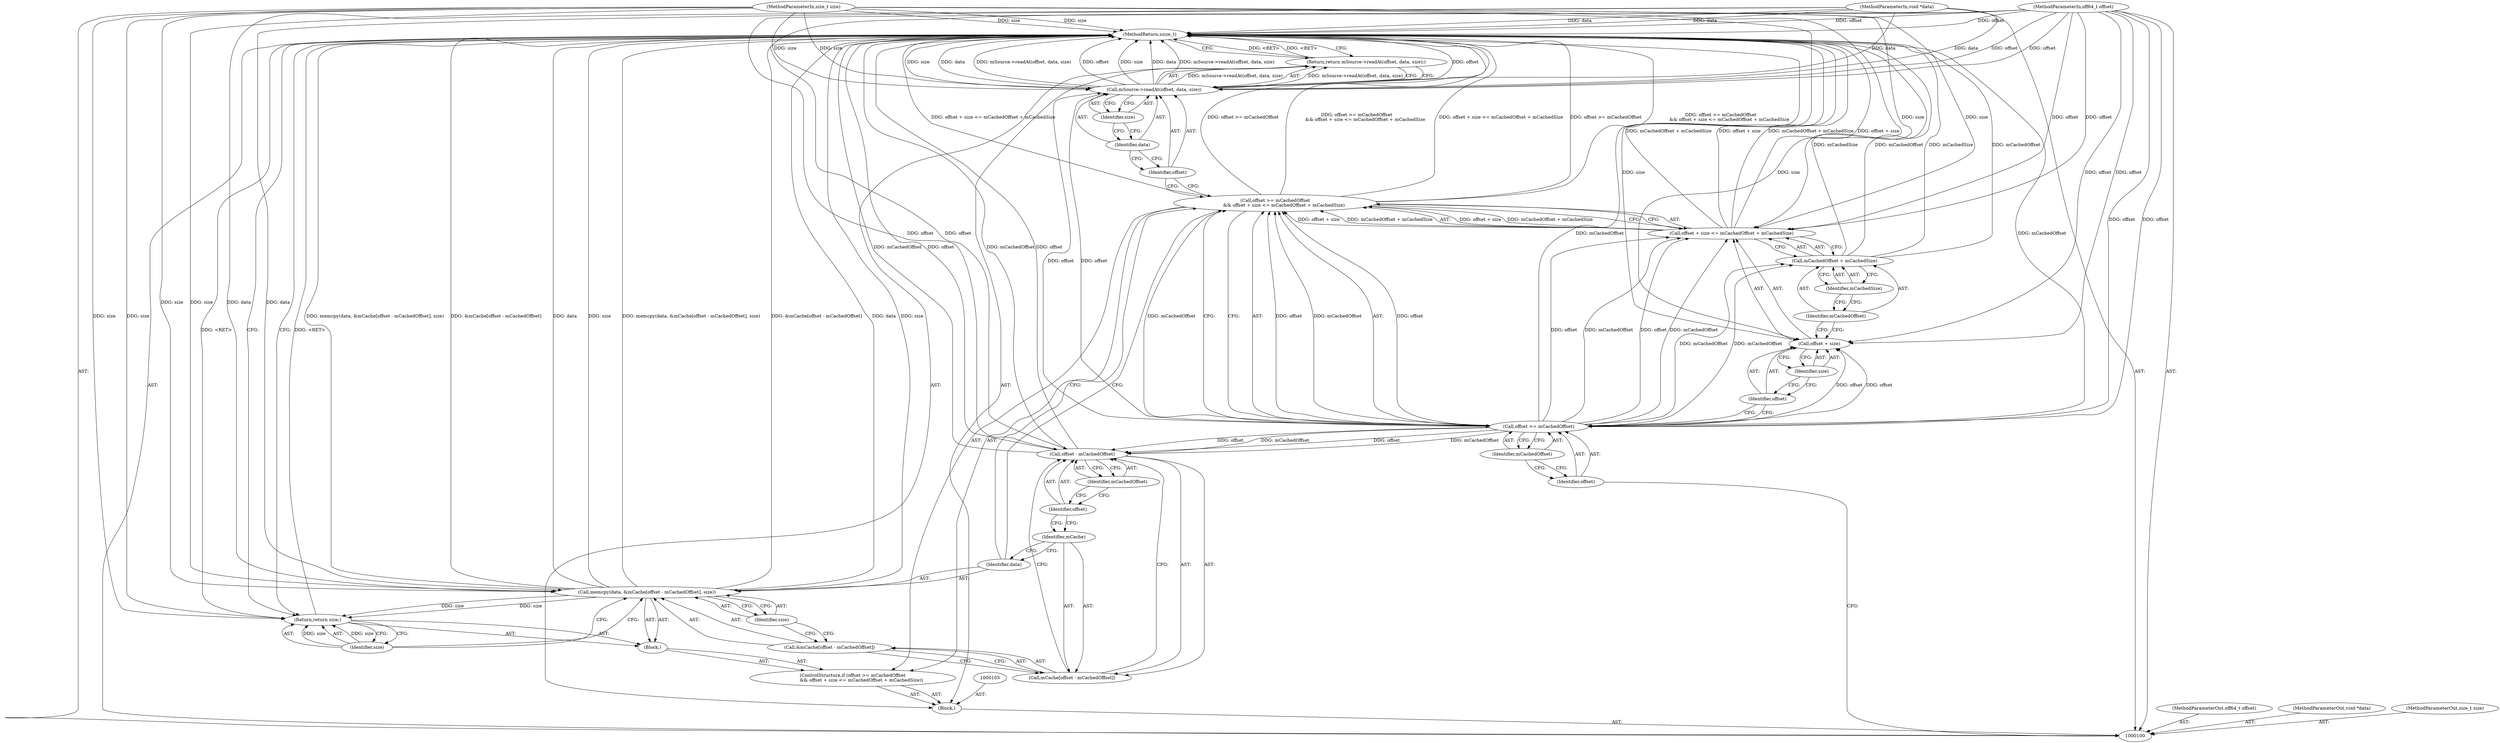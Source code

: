 digraph "1_Android_d48f0f145f8f0f4472bc0af668ac9a8bce44ba9b_1" {
"1000135" [label="(MethodReturn,ssize_t)"];
"1000101" [label="(MethodParameterIn,off64_t offset)"];
"1000190" [label="(MethodParameterOut,off64_t offset)"];
"1000102" [label="(MethodParameterIn,void *data)"];
"1000191" [label="(MethodParameterOut,void *data)"];
"1000103" [label="(MethodParameterIn,size_t size)"];
"1000192" [label="(MethodParameterOut,size_t size)"];
"1000104" [label="(Block,)"];
"1000130" [label="(Return,return mSource->readAt(offset, data, size);)"];
"1000132" [label="(Identifier,offset)"];
"1000133" [label="(Identifier,data)"];
"1000134" [label="(Identifier,size)"];
"1000131" [label="(Call,mSource->readAt(offset, data, size))"];
"1000110" [label="(Identifier,mCachedOffset)"];
"1000106" [label="(ControlStructure,if (offset >= mCachedOffset\n            && offset + size <= mCachedOffset + mCachedSize))"];
"1000107" [label="(Call,offset >= mCachedOffset\n            && offset + size <= mCachedOffset + mCachedSize)"];
"1000108" [label="(Call,offset >= mCachedOffset)"];
"1000109" [label="(Identifier,offset)"];
"1000111" [label="(Call,offset + size <= mCachedOffset + mCachedSize)"];
"1000112" [label="(Call,offset + size)"];
"1000113" [label="(Identifier,offset)"];
"1000114" [label="(Identifier,size)"];
"1000115" [label="(Call,mCachedOffset + mCachedSize)"];
"1000116" [label="(Identifier,mCachedOffset)"];
"1000117" [label="(Identifier,mCachedSize)"];
"1000118" [label="(Block,)"];
"1000120" [label="(Identifier,data)"];
"1000121" [label="(Call,&mCache[offset - mCachedOffset])"];
"1000122" [label="(Call,mCache[offset - mCachedOffset])"];
"1000123" [label="(Identifier,mCache)"];
"1000124" [label="(Call,offset - mCachedOffset)"];
"1000125" [label="(Identifier,offset)"];
"1000126" [label="(Identifier,mCachedOffset)"];
"1000127" [label="(Identifier,size)"];
"1000119" [label="(Call,memcpy(data, &mCache[offset - mCachedOffset], size))"];
"1000129" [label="(Identifier,size)"];
"1000128" [label="(Return,return size;)"];
"1000135" -> "1000100"  [label="AST: "];
"1000135" -> "1000128"  [label="CFG: "];
"1000135" -> "1000130"  [label="CFG: "];
"1000115" -> "1000135"  [label="DDG: mCachedSize"];
"1000115" -> "1000135"  [label="DDG: mCachedOffset"];
"1000124" -> "1000135"  [label="DDG: mCachedOffset"];
"1000124" -> "1000135"  [label="DDG: offset"];
"1000107" -> "1000135"  [label="DDG: offset >= mCachedOffset"];
"1000107" -> "1000135"  [label="DDG: offset >= mCachedOffset\n            && offset + size <= mCachedOffset + mCachedSize"];
"1000107" -> "1000135"  [label="DDG: offset + size <= mCachedOffset + mCachedSize"];
"1000131" -> "1000135"  [label="DDG: offset"];
"1000131" -> "1000135"  [label="DDG: size"];
"1000131" -> "1000135"  [label="DDG: data"];
"1000131" -> "1000135"  [label="DDG: mSource->readAt(offset, data, size)"];
"1000119" -> "1000135"  [label="DDG: size"];
"1000119" -> "1000135"  [label="DDG: memcpy(data, &mCache[offset - mCachedOffset], size)"];
"1000119" -> "1000135"  [label="DDG: &mCache[offset - mCachedOffset]"];
"1000119" -> "1000135"  [label="DDG: data"];
"1000103" -> "1000135"  [label="DDG: size"];
"1000111" -> "1000135"  [label="DDG: mCachedOffset + mCachedSize"];
"1000111" -> "1000135"  [label="DDG: offset + size"];
"1000102" -> "1000135"  [label="DDG: data"];
"1000101" -> "1000135"  [label="DDG: offset"];
"1000108" -> "1000135"  [label="DDG: mCachedOffset"];
"1000130" -> "1000135"  [label="DDG: <RET>"];
"1000128" -> "1000135"  [label="DDG: <RET>"];
"1000101" -> "1000100"  [label="AST: "];
"1000101" -> "1000135"  [label="DDG: offset"];
"1000101" -> "1000108"  [label="DDG: offset"];
"1000101" -> "1000111"  [label="DDG: offset"];
"1000101" -> "1000112"  [label="DDG: offset"];
"1000101" -> "1000124"  [label="DDG: offset"];
"1000101" -> "1000131"  [label="DDG: offset"];
"1000190" -> "1000100"  [label="AST: "];
"1000102" -> "1000100"  [label="AST: "];
"1000102" -> "1000135"  [label="DDG: data"];
"1000102" -> "1000119"  [label="DDG: data"];
"1000102" -> "1000131"  [label="DDG: data"];
"1000191" -> "1000100"  [label="AST: "];
"1000103" -> "1000100"  [label="AST: "];
"1000103" -> "1000135"  [label="DDG: size"];
"1000103" -> "1000111"  [label="DDG: size"];
"1000103" -> "1000112"  [label="DDG: size"];
"1000103" -> "1000119"  [label="DDG: size"];
"1000103" -> "1000128"  [label="DDG: size"];
"1000103" -> "1000131"  [label="DDG: size"];
"1000192" -> "1000100"  [label="AST: "];
"1000104" -> "1000100"  [label="AST: "];
"1000105" -> "1000104"  [label="AST: "];
"1000106" -> "1000104"  [label="AST: "];
"1000130" -> "1000104"  [label="AST: "];
"1000130" -> "1000104"  [label="AST: "];
"1000130" -> "1000131"  [label="CFG: "];
"1000131" -> "1000130"  [label="AST: "];
"1000135" -> "1000130"  [label="CFG: "];
"1000130" -> "1000135"  [label="DDG: <RET>"];
"1000131" -> "1000130"  [label="DDG: mSource->readAt(offset, data, size)"];
"1000132" -> "1000131"  [label="AST: "];
"1000132" -> "1000107"  [label="CFG: "];
"1000133" -> "1000132"  [label="CFG: "];
"1000133" -> "1000131"  [label="AST: "];
"1000133" -> "1000132"  [label="CFG: "];
"1000134" -> "1000133"  [label="CFG: "];
"1000134" -> "1000131"  [label="AST: "];
"1000134" -> "1000133"  [label="CFG: "];
"1000131" -> "1000134"  [label="CFG: "];
"1000131" -> "1000130"  [label="AST: "];
"1000131" -> "1000134"  [label="CFG: "];
"1000132" -> "1000131"  [label="AST: "];
"1000133" -> "1000131"  [label="AST: "];
"1000134" -> "1000131"  [label="AST: "];
"1000130" -> "1000131"  [label="CFG: "];
"1000131" -> "1000135"  [label="DDG: offset"];
"1000131" -> "1000135"  [label="DDG: size"];
"1000131" -> "1000135"  [label="DDG: data"];
"1000131" -> "1000135"  [label="DDG: mSource->readAt(offset, data, size)"];
"1000131" -> "1000130"  [label="DDG: mSource->readAt(offset, data, size)"];
"1000108" -> "1000131"  [label="DDG: offset"];
"1000101" -> "1000131"  [label="DDG: offset"];
"1000102" -> "1000131"  [label="DDG: data"];
"1000103" -> "1000131"  [label="DDG: size"];
"1000110" -> "1000108"  [label="AST: "];
"1000110" -> "1000109"  [label="CFG: "];
"1000108" -> "1000110"  [label="CFG: "];
"1000106" -> "1000104"  [label="AST: "];
"1000107" -> "1000106"  [label="AST: "];
"1000118" -> "1000106"  [label="AST: "];
"1000107" -> "1000106"  [label="AST: "];
"1000107" -> "1000108"  [label="CFG: "];
"1000107" -> "1000111"  [label="CFG: "];
"1000108" -> "1000107"  [label="AST: "];
"1000111" -> "1000107"  [label="AST: "];
"1000120" -> "1000107"  [label="CFG: "];
"1000132" -> "1000107"  [label="CFG: "];
"1000107" -> "1000135"  [label="DDG: offset >= mCachedOffset"];
"1000107" -> "1000135"  [label="DDG: offset >= mCachedOffset\n            && offset + size <= mCachedOffset + mCachedSize"];
"1000107" -> "1000135"  [label="DDG: offset + size <= mCachedOffset + mCachedSize"];
"1000108" -> "1000107"  [label="DDG: offset"];
"1000108" -> "1000107"  [label="DDG: mCachedOffset"];
"1000111" -> "1000107"  [label="DDG: offset + size"];
"1000111" -> "1000107"  [label="DDG: mCachedOffset + mCachedSize"];
"1000108" -> "1000107"  [label="AST: "];
"1000108" -> "1000110"  [label="CFG: "];
"1000109" -> "1000108"  [label="AST: "];
"1000110" -> "1000108"  [label="AST: "];
"1000113" -> "1000108"  [label="CFG: "];
"1000107" -> "1000108"  [label="CFG: "];
"1000108" -> "1000135"  [label="DDG: mCachedOffset"];
"1000108" -> "1000107"  [label="DDG: offset"];
"1000108" -> "1000107"  [label="DDG: mCachedOffset"];
"1000101" -> "1000108"  [label="DDG: offset"];
"1000108" -> "1000111"  [label="DDG: offset"];
"1000108" -> "1000111"  [label="DDG: mCachedOffset"];
"1000108" -> "1000112"  [label="DDG: offset"];
"1000108" -> "1000115"  [label="DDG: mCachedOffset"];
"1000108" -> "1000124"  [label="DDG: offset"];
"1000108" -> "1000124"  [label="DDG: mCachedOffset"];
"1000108" -> "1000131"  [label="DDG: offset"];
"1000109" -> "1000108"  [label="AST: "];
"1000109" -> "1000100"  [label="CFG: "];
"1000110" -> "1000109"  [label="CFG: "];
"1000111" -> "1000107"  [label="AST: "];
"1000111" -> "1000115"  [label="CFG: "];
"1000112" -> "1000111"  [label="AST: "];
"1000115" -> "1000111"  [label="AST: "];
"1000107" -> "1000111"  [label="CFG: "];
"1000111" -> "1000135"  [label="DDG: mCachedOffset + mCachedSize"];
"1000111" -> "1000135"  [label="DDG: offset + size"];
"1000111" -> "1000107"  [label="DDG: offset + size"];
"1000111" -> "1000107"  [label="DDG: mCachedOffset + mCachedSize"];
"1000108" -> "1000111"  [label="DDG: offset"];
"1000108" -> "1000111"  [label="DDG: mCachedOffset"];
"1000101" -> "1000111"  [label="DDG: offset"];
"1000103" -> "1000111"  [label="DDG: size"];
"1000112" -> "1000111"  [label="AST: "];
"1000112" -> "1000114"  [label="CFG: "];
"1000113" -> "1000112"  [label="AST: "];
"1000114" -> "1000112"  [label="AST: "];
"1000116" -> "1000112"  [label="CFG: "];
"1000108" -> "1000112"  [label="DDG: offset"];
"1000101" -> "1000112"  [label="DDG: offset"];
"1000103" -> "1000112"  [label="DDG: size"];
"1000113" -> "1000112"  [label="AST: "];
"1000113" -> "1000108"  [label="CFG: "];
"1000114" -> "1000113"  [label="CFG: "];
"1000114" -> "1000112"  [label="AST: "];
"1000114" -> "1000113"  [label="CFG: "];
"1000112" -> "1000114"  [label="CFG: "];
"1000115" -> "1000111"  [label="AST: "];
"1000115" -> "1000117"  [label="CFG: "];
"1000116" -> "1000115"  [label="AST: "];
"1000117" -> "1000115"  [label="AST: "];
"1000111" -> "1000115"  [label="CFG: "];
"1000115" -> "1000135"  [label="DDG: mCachedSize"];
"1000115" -> "1000135"  [label="DDG: mCachedOffset"];
"1000108" -> "1000115"  [label="DDG: mCachedOffset"];
"1000116" -> "1000115"  [label="AST: "];
"1000116" -> "1000112"  [label="CFG: "];
"1000117" -> "1000116"  [label="CFG: "];
"1000117" -> "1000115"  [label="AST: "];
"1000117" -> "1000116"  [label="CFG: "];
"1000115" -> "1000117"  [label="CFG: "];
"1000118" -> "1000106"  [label="AST: "];
"1000119" -> "1000118"  [label="AST: "];
"1000128" -> "1000118"  [label="AST: "];
"1000120" -> "1000119"  [label="AST: "];
"1000120" -> "1000107"  [label="CFG: "];
"1000123" -> "1000120"  [label="CFG: "];
"1000121" -> "1000119"  [label="AST: "];
"1000121" -> "1000122"  [label="CFG: "];
"1000122" -> "1000121"  [label="AST: "];
"1000127" -> "1000121"  [label="CFG: "];
"1000122" -> "1000121"  [label="AST: "];
"1000122" -> "1000124"  [label="CFG: "];
"1000123" -> "1000122"  [label="AST: "];
"1000124" -> "1000122"  [label="AST: "];
"1000121" -> "1000122"  [label="CFG: "];
"1000123" -> "1000122"  [label="AST: "];
"1000123" -> "1000120"  [label="CFG: "];
"1000125" -> "1000123"  [label="CFG: "];
"1000124" -> "1000122"  [label="AST: "];
"1000124" -> "1000126"  [label="CFG: "];
"1000125" -> "1000124"  [label="AST: "];
"1000126" -> "1000124"  [label="AST: "];
"1000122" -> "1000124"  [label="CFG: "];
"1000124" -> "1000135"  [label="DDG: mCachedOffset"];
"1000124" -> "1000135"  [label="DDG: offset"];
"1000108" -> "1000124"  [label="DDG: offset"];
"1000108" -> "1000124"  [label="DDG: mCachedOffset"];
"1000101" -> "1000124"  [label="DDG: offset"];
"1000125" -> "1000124"  [label="AST: "];
"1000125" -> "1000123"  [label="CFG: "];
"1000126" -> "1000125"  [label="CFG: "];
"1000126" -> "1000124"  [label="AST: "];
"1000126" -> "1000125"  [label="CFG: "];
"1000124" -> "1000126"  [label="CFG: "];
"1000127" -> "1000119"  [label="AST: "];
"1000127" -> "1000121"  [label="CFG: "];
"1000119" -> "1000127"  [label="CFG: "];
"1000119" -> "1000118"  [label="AST: "];
"1000119" -> "1000127"  [label="CFG: "];
"1000120" -> "1000119"  [label="AST: "];
"1000121" -> "1000119"  [label="AST: "];
"1000127" -> "1000119"  [label="AST: "];
"1000129" -> "1000119"  [label="CFG: "];
"1000119" -> "1000135"  [label="DDG: size"];
"1000119" -> "1000135"  [label="DDG: memcpy(data, &mCache[offset - mCachedOffset], size)"];
"1000119" -> "1000135"  [label="DDG: &mCache[offset - mCachedOffset]"];
"1000119" -> "1000135"  [label="DDG: data"];
"1000102" -> "1000119"  [label="DDG: data"];
"1000103" -> "1000119"  [label="DDG: size"];
"1000119" -> "1000128"  [label="DDG: size"];
"1000129" -> "1000128"  [label="AST: "];
"1000129" -> "1000119"  [label="CFG: "];
"1000128" -> "1000129"  [label="CFG: "];
"1000129" -> "1000128"  [label="DDG: size"];
"1000128" -> "1000118"  [label="AST: "];
"1000128" -> "1000129"  [label="CFG: "];
"1000129" -> "1000128"  [label="AST: "];
"1000135" -> "1000128"  [label="CFG: "];
"1000128" -> "1000135"  [label="DDG: <RET>"];
"1000129" -> "1000128"  [label="DDG: size"];
"1000119" -> "1000128"  [label="DDG: size"];
"1000103" -> "1000128"  [label="DDG: size"];
}
